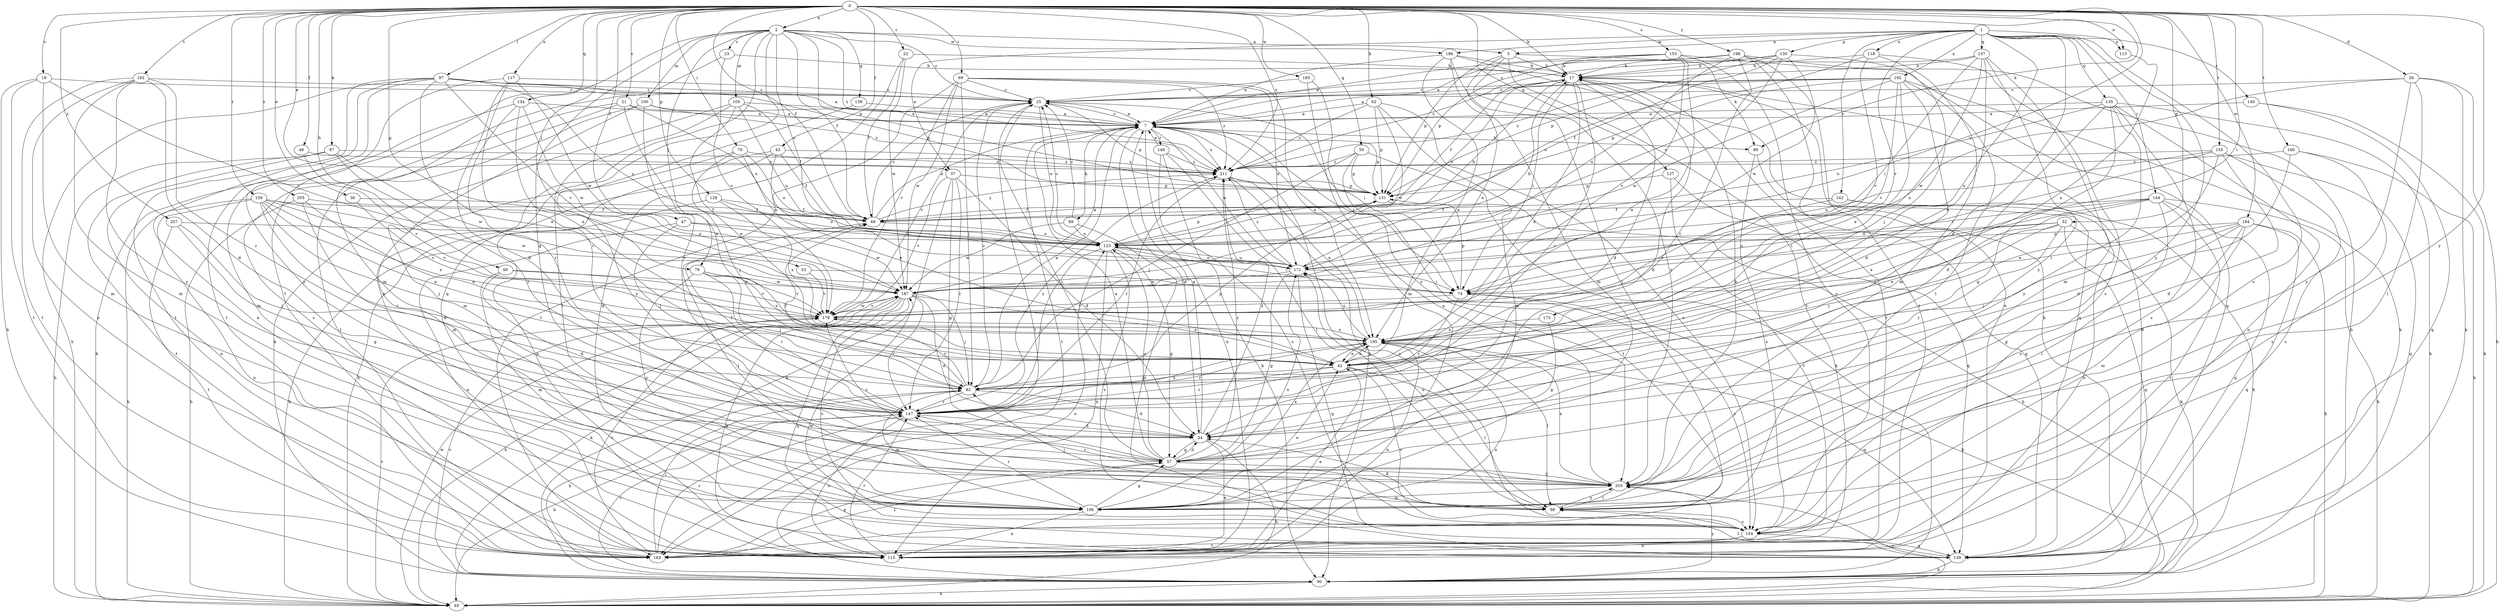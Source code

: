 strict digraph  {
0;
1;
2;
5;
7;
17;
18;
21;
22;
23;
25;
26;
34;
36;
37;
42;
43;
47;
48;
49;
50;
52;
53;
57;
60;
62;
65;
69;
70;
74;
79;
82;
87;
88;
89;
90;
97;
98;
100;
105;
106;
113;
115;
117;
118;
123;
127;
128;
130;
131;
134;
135;
137;
138;
139;
140;
142;
144;
146;
147;
153;
154;
155;
159;
160;
162;
163;
171;
173;
179;
184;
185;
186;
187;
192;
195;
198;
203;
205;
207;
211;
0 -> 2  [label=a];
0 -> 17  [label=b];
0 -> 18  [label=c];
0 -> 21  [label=c];
0 -> 22  [label=c];
0 -> 26  [label=d];
0 -> 36  [label=e];
0 -> 37  [label=e];
0 -> 43  [label=f];
0 -> 47  [label=f];
0 -> 48  [label=f];
0 -> 49  [label=f];
0 -> 50  [label=g];
0 -> 52  [label=g];
0 -> 53  [label=g];
0 -> 60  [label=h];
0 -> 62  [label=h];
0 -> 69  [label=i];
0 -> 70  [label=i];
0 -> 74  [label=i];
0 -> 79  [label=j];
0 -> 87  [label=k];
0 -> 88  [label=k];
0 -> 97  [label=l];
0 -> 113  [label=n];
0 -> 117  [label=o];
0 -> 127  [label=p];
0 -> 128  [label=p];
0 -> 134  [label=q];
0 -> 153  [label=s];
0 -> 155  [label=t];
0 -> 159  [label=t];
0 -> 160  [label=t];
0 -> 162  [label=t];
0 -> 171  [label=u];
0 -> 184  [label=w];
0 -> 185  [label=w];
0 -> 198  [label=y];
0 -> 203  [label=y];
0 -> 205  [label=z];
0 -> 207  [label=z];
0 -> 211  [label=z];
1 -> 5  [label=a];
1 -> 34  [label=d];
1 -> 37  [label=e];
1 -> 113  [label=n];
1 -> 118  [label=o];
1 -> 130  [label=p];
1 -> 135  [label=q];
1 -> 137  [label=q];
1 -> 140  [label=r];
1 -> 142  [label=r];
1 -> 144  [label=r];
1 -> 154  [label=s];
1 -> 173  [label=v];
1 -> 186  [label=w];
1 -> 192  [label=x];
1 -> 195  [label=x];
1 -> 203  [label=y];
2 -> 5  [label=a];
2 -> 23  [label=c];
2 -> 25  [label=c];
2 -> 49  [label=f];
2 -> 57  [label=g];
2 -> 79  [label=j];
2 -> 100  [label=m];
2 -> 105  [label=m];
2 -> 115  [label=n];
2 -> 123  [label=o];
2 -> 131  [label=p];
2 -> 138  [label=q];
2 -> 139  [label=q];
2 -> 163  [label=t];
2 -> 186  [label=w];
2 -> 211  [label=z];
5 -> 17  [label=b];
5 -> 88  [label=k];
5 -> 131  [label=p];
5 -> 163  [label=t];
5 -> 195  [label=x];
5 -> 203  [label=y];
7 -> 25  [label=c];
7 -> 34  [label=d];
7 -> 74  [label=i];
7 -> 88  [label=k];
7 -> 89  [label=k];
7 -> 90  [label=k];
7 -> 115  [label=n];
7 -> 131  [label=p];
7 -> 146  [label=r];
7 -> 163  [label=t];
7 -> 171  [label=u];
7 -> 211  [label=z];
17 -> 25  [label=c];
17 -> 34  [label=d];
17 -> 42  [label=e];
17 -> 49  [label=f];
17 -> 74  [label=i];
17 -> 123  [label=o];
17 -> 139  [label=q];
17 -> 147  [label=r];
17 -> 163  [label=t];
18 -> 25  [label=c];
18 -> 74  [label=i];
18 -> 90  [label=k];
18 -> 106  [label=m];
18 -> 163  [label=t];
21 -> 7  [label=a];
21 -> 42  [label=e];
21 -> 106  [label=m];
21 -> 123  [label=o];
21 -> 154  [label=s];
22 -> 17  [label=b];
22 -> 49  [label=f];
22 -> 139  [label=q];
22 -> 187  [label=w];
23 -> 17  [label=b];
23 -> 106  [label=m];
23 -> 179  [label=v];
25 -> 7  [label=a];
25 -> 74  [label=i];
25 -> 123  [label=o];
25 -> 131  [label=p];
25 -> 163  [label=t];
25 -> 179  [label=v];
26 -> 25  [label=c];
26 -> 65  [label=h];
26 -> 90  [label=k];
26 -> 98  [label=l];
26 -> 187  [label=w];
26 -> 203  [label=y];
34 -> 7  [label=a];
34 -> 57  [label=g];
34 -> 65  [label=h];
34 -> 115  [label=n];
34 -> 211  [label=z];
36 -> 49  [label=f];
36 -> 179  [label=v];
37 -> 34  [label=d];
37 -> 57  [label=g];
37 -> 90  [label=k];
37 -> 131  [label=p];
37 -> 147  [label=r];
37 -> 179  [label=v];
42 -> 82  [label=j];
42 -> 98  [label=l];
42 -> 147  [label=r];
42 -> 154  [label=s];
42 -> 195  [label=x];
43 -> 42  [label=e];
43 -> 49  [label=f];
43 -> 65  [label=h];
43 -> 115  [label=n];
43 -> 211  [label=z];
47 -> 82  [label=j];
47 -> 115  [label=n];
47 -> 123  [label=o];
47 -> 187  [label=w];
48 -> 179  [label=v];
48 -> 211  [label=z];
49 -> 7  [label=a];
49 -> 25  [label=c];
49 -> 98  [label=l];
49 -> 123  [label=o];
49 -> 211  [label=z];
50 -> 82  [label=j];
50 -> 90  [label=k];
50 -> 131  [label=p];
50 -> 163  [label=t];
50 -> 211  [label=z];
52 -> 82  [label=j];
52 -> 90  [label=k];
52 -> 123  [label=o];
52 -> 139  [label=q];
52 -> 147  [label=r];
52 -> 171  [label=u];
52 -> 195  [label=x];
53 -> 74  [label=i];
53 -> 179  [label=v];
57 -> 7  [label=a];
57 -> 17  [label=b];
57 -> 25  [label=c];
57 -> 34  [label=d];
57 -> 123  [label=o];
57 -> 163  [label=t];
57 -> 179  [label=v];
57 -> 195  [label=x];
57 -> 203  [label=y];
57 -> 211  [label=z];
60 -> 34  [label=d];
60 -> 106  [label=m];
60 -> 179  [label=v];
60 -> 187  [label=w];
62 -> 7  [label=a];
62 -> 106  [label=m];
62 -> 131  [label=p];
62 -> 154  [label=s];
62 -> 187  [label=w];
62 -> 211  [label=z];
65 -> 179  [label=v];
65 -> 187  [label=w];
65 -> 203  [label=y];
69 -> 25  [label=c];
69 -> 82  [label=j];
69 -> 163  [label=t];
69 -> 171  [label=u];
69 -> 179  [label=v];
69 -> 187  [label=w];
69 -> 195  [label=x];
69 -> 211  [label=z];
70 -> 82  [label=j];
70 -> 106  [label=m];
70 -> 123  [label=o];
70 -> 171  [label=u];
70 -> 211  [label=z];
74 -> 65  [label=h];
74 -> 131  [label=p];
74 -> 147  [label=r];
74 -> 154  [label=s];
74 -> 179  [label=v];
79 -> 82  [label=j];
79 -> 147  [label=r];
79 -> 179  [label=v];
79 -> 187  [label=w];
79 -> 195  [label=x];
79 -> 203  [label=y];
82 -> 7  [label=a];
82 -> 25  [label=c];
82 -> 34  [label=d];
82 -> 49  [label=f];
82 -> 90  [label=k];
82 -> 106  [label=m];
82 -> 131  [label=p];
82 -> 147  [label=r];
82 -> 179  [label=v];
87 -> 65  [label=h];
87 -> 115  [label=n];
87 -> 147  [label=r];
87 -> 163  [label=t];
87 -> 187  [label=w];
87 -> 211  [label=z];
88 -> 139  [label=q];
88 -> 154  [label=s];
89 -> 25  [label=c];
89 -> 123  [label=o];
89 -> 154  [label=s];
89 -> 187  [label=w];
90 -> 17  [label=b];
90 -> 65  [label=h];
90 -> 123  [label=o];
90 -> 147  [label=r];
90 -> 179  [label=v];
90 -> 203  [label=y];
97 -> 7  [label=a];
97 -> 25  [label=c];
97 -> 42  [label=e];
97 -> 65  [label=h];
97 -> 115  [label=n];
97 -> 131  [label=p];
97 -> 163  [label=t];
97 -> 171  [label=u];
97 -> 179  [label=v];
97 -> 203  [label=y];
98 -> 34  [label=d];
98 -> 82  [label=j];
98 -> 154  [label=s];
98 -> 171  [label=u];
98 -> 203  [label=y];
100 -> 7  [label=a];
100 -> 106  [label=m];
100 -> 147  [label=r];
100 -> 163  [label=t];
100 -> 211  [label=z];
105 -> 7  [label=a];
105 -> 42  [label=e];
105 -> 49  [label=f];
105 -> 90  [label=k];
105 -> 98  [label=l];
105 -> 171  [label=u];
106 -> 42  [label=e];
106 -> 57  [label=g];
106 -> 115  [label=n];
106 -> 147  [label=r];
106 -> 171  [label=u];
113 -> 195  [label=x];
115 -> 42  [label=e];
115 -> 147  [label=r];
115 -> 195  [label=x];
117 -> 25  [label=c];
117 -> 34  [label=d];
117 -> 147  [label=r];
117 -> 163  [label=t];
117 -> 187  [label=w];
118 -> 17  [label=b];
118 -> 106  [label=m];
118 -> 123  [label=o];
118 -> 154  [label=s];
118 -> 179  [label=v];
123 -> 17  [label=b];
123 -> 25  [label=c];
123 -> 57  [label=g];
123 -> 74  [label=i];
123 -> 115  [label=n];
123 -> 131  [label=p];
123 -> 147  [label=r];
123 -> 154  [label=s];
123 -> 171  [label=u];
127 -> 131  [label=p];
127 -> 139  [label=q];
127 -> 163  [label=t];
128 -> 49  [label=f];
128 -> 65  [label=h];
128 -> 123  [label=o];
128 -> 195  [label=x];
130 -> 17  [label=b];
130 -> 49  [label=f];
130 -> 82  [label=j];
130 -> 123  [label=o];
130 -> 131  [label=p];
130 -> 187  [label=w];
130 -> 211  [label=z];
131 -> 49  [label=f];
131 -> 65  [label=h];
134 -> 7  [label=a];
134 -> 65  [label=h];
134 -> 147  [label=r];
134 -> 187  [label=w];
134 -> 195  [label=x];
135 -> 7  [label=a];
135 -> 34  [label=d];
135 -> 57  [label=g];
135 -> 65  [label=h];
135 -> 115  [label=n];
135 -> 123  [label=o];
135 -> 154  [label=s];
135 -> 203  [label=y];
137 -> 17  [label=b];
137 -> 25  [label=c];
137 -> 42  [label=e];
137 -> 74  [label=i];
137 -> 106  [label=m];
137 -> 195  [label=x];
137 -> 203  [label=y];
138 -> 7  [label=a];
138 -> 203  [label=y];
139 -> 90  [label=k];
139 -> 98  [label=l];
139 -> 187  [label=w];
140 -> 7  [label=a];
140 -> 65  [label=h];
140 -> 139  [label=q];
142 -> 49  [label=f];
142 -> 90  [label=k];
142 -> 115  [label=n];
142 -> 179  [label=v];
144 -> 42  [label=e];
144 -> 49  [label=f];
144 -> 65  [label=h];
144 -> 74  [label=i];
144 -> 98  [label=l];
144 -> 139  [label=q];
144 -> 163  [label=t];
144 -> 195  [label=x];
146 -> 7  [label=a];
146 -> 90  [label=k];
146 -> 98  [label=l];
146 -> 154  [label=s];
146 -> 211  [label=z];
147 -> 34  [label=d];
147 -> 49  [label=f];
147 -> 65  [label=h];
147 -> 115  [label=n];
147 -> 195  [label=x];
147 -> 211  [label=z];
153 -> 7  [label=a];
153 -> 17  [label=b];
153 -> 42  [label=e];
153 -> 131  [label=p];
153 -> 139  [label=q];
153 -> 154  [label=s];
153 -> 179  [label=v];
154 -> 115  [label=n];
154 -> 139  [label=q];
154 -> 163  [label=t];
155 -> 34  [label=d];
155 -> 42  [label=e];
155 -> 74  [label=i];
155 -> 139  [label=q];
155 -> 154  [label=s];
155 -> 171  [label=u];
155 -> 211  [label=z];
159 -> 42  [label=e];
159 -> 49  [label=f];
159 -> 65  [label=h];
159 -> 82  [label=j];
159 -> 115  [label=n];
159 -> 147  [label=r];
159 -> 179  [label=v];
159 -> 187  [label=w];
159 -> 195  [label=x];
160 -> 34  [label=d];
160 -> 65  [label=h];
160 -> 154  [label=s];
160 -> 211  [label=z];
162 -> 25  [label=c];
162 -> 34  [label=d];
162 -> 106  [label=m];
162 -> 115  [label=n];
162 -> 147  [label=r];
162 -> 163  [label=t];
162 -> 203  [label=y];
163 -> 57  [label=g];
163 -> 82  [label=j];
163 -> 147  [label=r];
163 -> 179  [label=v];
171 -> 17  [label=b];
171 -> 57  [label=g];
171 -> 74  [label=i];
171 -> 123  [label=o];
171 -> 139  [label=q];
171 -> 187  [label=w];
171 -> 211  [label=z];
173 -> 57  [label=g];
173 -> 195  [label=x];
179 -> 187  [label=w];
179 -> 195  [label=x];
184 -> 57  [label=g];
184 -> 65  [label=h];
184 -> 74  [label=i];
184 -> 82  [label=j];
184 -> 106  [label=m];
184 -> 123  [label=o];
184 -> 139  [label=q];
184 -> 203  [label=y];
185 -> 25  [label=c];
185 -> 106  [label=m];
185 -> 203  [label=y];
186 -> 7  [label=a];
186 -> 17  [label=b];
186 -> 42  [label=e];
186 -> 90  [label=k];
186 -> 98  [label=l];
186 -> 106  [label=m];
187 -> 7  [label=a];
187 -> 34  [label=d];
187 -> 42  [label=e];
187 -> 65  [label=h];
187 -> 82  [label=j];
187 -> 90  [label=k];
187 -> 115  [label=n];
187 -> 139  [label=q];
187 -> 147  [label=r];
187 -> 154  [label=s];
187 -> 179  [label=v];
192 -> 7  [label=a];
192 -> 25  [label=c];
192 -> 34  [label=d];
192 -> 42  [label=e];
192 -> 90  [label=k];
192 -> 98  [label=l];
192 -> 131  [label=p];
192 -> 179  [label=v];
192 -> 187  [label=w];
192 -> 211  [label=z];
195 -> 42  [label=e];
195 -> 98  [label=l];
195 -> 115  [label=n];
195 -> 139  [label=q];
195 -> 147  [label=r];
195 -> 171  [label=u];
198 -> 7  [label=a];
198 -> 17  [label=b];
198 -> 65  [label=h];
198 -> 115  [label=n];
198 -> 147  [label=r];
198 -> 163  [label=t];
198 -> 171  [label=u];
203 -> 7  [label=a];
203 -> 17  [label=b];
203 -> 98  [label=l];
203 -> 106  [label=m];
203 -> 147  [label=r];
203 -> 195  [label=x];
205 -> 34  [label=d];
205 -> 42  [label=e];
205 -> 49  [label=f];
205 -> 65  [label=h];
207 -> 57  [label=g];
207 -> 82  [label=j];
207 -> 123  [label=o];
207 -> 163  [label=t];
211 -> 131  [label=p];
211 -> 147  [label=r];
211 -> 154  [label=s];
211 -> 195  [label=x];
}
